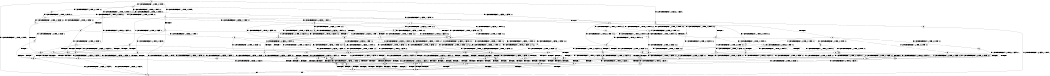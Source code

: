 digraph BCG {
size = "7, 10.5";
center = TRUE;
node [shape = circle];
0 [peripheries = 2];
0 -> 1 [label = "EX !0 !ATOMIC_EXCH_BRANCH (1, +1, TRUE, +0, 2, TRUE) !::"];
0 -> 2 [label = "EX !1 !ATOMIC_EXCH_BRANCH (1, +0, TRUE, +0, 1, TRUE) !::"];
0 -> 3 [label = "EX !2 !ATOMIC_EXCH_BRANCH (1, +0, FALSE, +1, 1, FALSE) !::"];
0 -> 4 [label = "EX !0 !ATOMIC_EXCH_BRANCH (1, +1, TRUE, +0, 2, TRUE) !::"];
2 -> 5 [label = "EX !1 !ATOMIC_EXCH_BRANCH (1, +0, TRUE, +0, 1, TRUE) !:0:1:"];
2 -> 6 [label = "EX !2 !ATOMIC_EXCH_BRANCH (1, +0, FALSE, +1, 1, FALSE) !:0:1:"];
2 -> 7 [label = "EX !0 !ATOMIC_EXCH_BRANCH (1, +1, TRUE, +0, 2, TRUE) !:0:1:"];
2 -> 8 [label = "EX !1 !ATOMIC_EXCH_BRANCH (1, +0, TRUE, +0, 1, TRUE) !:0:1:"];
3 -> 9 [label = "EX !0 !ATOMIC_EXCH_BRANCH (1, +1, TRUE, +0, 2, TRUE) !:0:1:2:"];
3 -> 10 [label = "TERMINATE !2"];
3 -> 11 [label = "EX !1 !ATOMIC_EXCH_BRANCH (1, +0, TRUE, +0, 1, TRUE) !:0:1:2:"];
3 -> 12 [label = "EX !0 !ATOMIC_EXCH_BRANCH (1, +1, TRUE, +0, 2, TRUE) !:0:1:2:"];
4 -> 13 [label = "TERMINATE !0"];
4 -> 14 [label = "TERMINATE !0"];
4 -> 15 [label = "EX !1 !ATOMIC_EXCH_BRANCH (1, +0, TRUE, +0, 1, FALSE) !:0:"];
4 -> 16 [label = "EX !2 !ATOMIC_EXCH_BRANCH (1, +0, FALSE, +1, 1, TRUE) !:0:"];
5 -> 17 [label = "EX !0 !ATOMIC_EXCH_BRANCH (1, +1, TRUE, +0, 2, TRUE) !:0:1:"];
6 -> 18 [label = "EX !1 !ATOMIC_EXCH_BRANCH (1, +0, TRUE, +0, 1, TRUE) !:0:1:2:"];
6 -> 19 [label = "TERMINATE !2"];
6 -> 20 [label = "EX !0 !ATOMIC_EXCH_BRANCH (1, +1, TRUE, +0, 2, TRUE) !:0:1:2:"];
6 -> 11 [label = "EX !1 !ATOMIC_EXCH_BRANCH (1, +0, TRUE, +0, 1, TRUE) !:0:1:2:"];
7 -> 21 [label = "EX !1 !ATOMIC_EXCH_BRANCH (1, +0, TRUE, +0, 1, FALSE) !:0:1:"];
7 -> 22 [label = "TERMINATE !0"];
7 -> 23 [label = "EX !2 !ATOMIC_EXCH_BRANCH (1, +0, FALSE, +1, 1, TRUE) !:0:1:"];
7 -> 24 [label = "EX !1 !ATOMIC_EXCH_BRANCH (1, +0, TRUE, +0, 1, FALSE) !:0:1:"];
8 -> 17 [label = "EX !0 !ATOMIC_EXCH_BRANCH (1, +1, TRUE, +0, 2, TRUE) !:0:1:"];
8 -> 6 [label = "EX !2 !ATOMIC_EXCH_BRANCH (1, +0, FALSE, +1, 1, FALSE) !:0:1:"];
8 -> 7 [label = "EX !0 !ATOMIC_EXCH_BRANCH (1, +1, TRUE, +0, 2, TRUE) !:0:1:"];
8 -> 8 [label = "EX !1 !ATOMIC_EXCH_BRANCH (1, +0, TRUE, +0, 1, TRUE) !:0:1:"];
9 -> 25 [label = "EX !1 !ATOMIC_EXCH_BRANCH (1, +0, TRUE, +0, 1, FALSE) !:0:1:2:"];
10 -> 26 [label = "EX !0 !ATOMIC_EXCH_BRANCH (1, +1, TRUE, +0, 2, TRUE) !:0:1:"];
10 -> 27 [label = "EX !1 !ATOMIC_EXCH_BRANCH (1, +0, TRUE, +0, 1, TRUE) !:0:1:"];
10 -> 28 [label = "EX !0 !ATOMIC_EXCH_BRANCH (1, +1, TRUE, +0, 2, TRUE) !:0:1:"];
11 -> 29 [label = "EX !0 !ATOMIC_EXCH_BRANCH (1, +1, TRUE, +0, 2, TRUE) !:0:1:2:"];
11 -> 19 [label = "TERMINATE !2"];
11 -> 20 [label = "EX !0 !ATOMIC_EXCH_BRANCH (1, +1, TRUE, +0, 2, TRUE) !:0:1:2:"];
11 -> 11 [label = "EX !1 !ATOMIC_EXCH_BRANCH (1, +0, TRUE, +0, 1, TRUE) !:0:1:2:"];
12 -> 25 [label = "EX !1 !ATOMIC_EXCH_BRANCH (1, +0, TRUE, +0, 1, FALSE) !:0:1:2:"];
12 -> 30 [label = "TERMINATE !2"];
12 -> 31 [label = "TERMINATE !0"];
12 -> 32 [label = "EX !1 !ATOMIC_EXCH_BRANCH (1, +0, TRUE, +0, 1, FALSE) !:0:1:2:"];
13 -> 1 [label = "EX !2 !ATOMIC_EXCH_BRANCH (1, +0, FALSE, +1, 1, TRUE) !::"];
14 -> 1 [label = "EX !2 !ATOMIC_EXCH_BRANCH (1, +0, FALSE, +1, 1, TRUE) !::"];
14 -> 33 [label = "EX !1 !ATOMIC_EXCH_BRANCH (1, +0, TRUE, +0, 1, FALSE) !::"];
14 -> 34 [label = "EX !2 !ATOMIC_EXCH_BRANCH (1, +0, FALSE, +1, 1, TRUE) !::"];
15 -> 35 [label = "TERMINATE !0"];
15 -> 36 [label = "TERMINATE !1"];
15 -> 37 [label = "TERMINATE !0"];
15 -> 38 [label = "EX !2 !ATOMIC_EXCH_BRANCH (1, +0, FALSE, +1, 1, FALSE) !:0:1:"];
16 -> 39 [label = "EX !2 !ATOMIC_EXCH_BRANCH (1, +0, FALSE, +1, 1, TRUE) !:0:1:2:"];
16 -> 40 [label = "TERMINATE !0"];
16 -> 41 [label = "EX !1 !ATOMIC_EXCH_BRANCH (1, +0, TRUE, +0, 1, FALSE) !:0:1:2:"];
16 -> 42 [label = "EX !2 !ATOMIC_EXCH_BRANCH (1, +0, FALSE, +1, 1, TRUE) !:0:1:2:"];
17 -> 21 [label = "EX !1 !ATOMIC_EXCH_BRANCH (1, +0, TRUE, +0, 1, FALSE) !:0:1:"];
18 -> 29 [label = "EX !0 !ATOMIC_EXCH_BRANCH (1, +1, TRUE, +0, 2, TRUE) !:0:1:2:"];
19 -> 43 [label = "EX !1 !ATOMIC_EXCH_BRANCH (1, +0, TRUE, +0, 1, TRUE) !:0:1:"];
19 -> 44 [label = "EX !0 !ATOMIC_EXCH_BRANCH (1, +1, TRUE, +0, 2, TRUE) !:0:1:"];
19 -> 27 [label = "EX !1 !ATOMIC_EXCH_BRANCH (1, +0, TRUE, +0, 1, TRUE) !:0:1:"];
20 -> 25 [label = "EX !1 !ATOMIC_EXCH_BRANCH (1, +0, TRUE, +0, 1, FALSE) !:0:1:2:"];
20 -> 45 [label = "TERMINATE !2"];
20 -> 46 [label = "TERMINATE !0"];
20 -> 32 [label = "EX !1 !ATOMIC_EXCH_BRANCH (1, +0, TRUE, +0, 1, FALSE) !:0:1:2:"];
21 -> 35 [label = "TERMINATE !0"];
22 -> 47 [label = "EX !1 !ATOMIC_EXCH_BRANCH (1, +0, TRUE, +0, 1, FALSE) !:1:"];
22 -> 48 [label = "EX !2 !ATOMIC_EXCH_BRANCH (1, +0, FALSE, +1, 1, TRUE) !:1:"];
22 -> 49 [label = "EX !1 !ATOMIC_EXCH_BRANCH (1, +0, TRUE, +0, 1, FALSE) !:1:"];
23 -> 50 [label = "EX !1 !ATOMIC_EXCH_BRANCH (1, +0, TRUE, +0, 1, FALSE) !:0:1:2:"];
23 -> 51 [label = "TERMINATE !0"];
23 -> 52 [label = "EX !2 !ATOMIC_EXCH_BRANCH (1, +0, FALSE, +1, 1, TRUE) !:0:1:2:"];
23 -> 41 [label = "EX !1 !ATOMIC_EXCH_BRANCH (1, +0, TRUE, +0, 1, FALSE) !:0:1:2:"];
24 -> 35 [label = "TERMINATE !0"];
24 -> 36 [label = "TERMINATE !1"];
24 -> 37 [label = "TERMINATE !0"];
24 -> 38 [label = "EX !2 !ATOMIC_EXCH_BRANCH (1, +0, FALSE, +1, 1, FALSE) !:0:1:"];
25 -> 53 [label = "TERMINATE !0"];
26 -> 54 [label = "EX !1 !ATOMIC_EXCH_BRANCH (1, +0, TRUE, +0, 1, FALSE) !:0:1:"];
27 -> 55 [label = "EX !0 !ATOMIC_EXCH_BRANCH (1, +1, TRUE, +0, 2, TRUE) !:0:1:"];
27 -> 44 [label = "EX !0 !ATOMIC_EXCH_BRANCH (1, +1, TRUE, +0, 2, TRUE) !:0:1:"];
27 -> 27 [label = "EX !1 !ATOMIC_EXCH_BRANCH (1, +0, TRUE, +0, 1, TRUE) !:0:1:"];
28 -> 54 [label = "EX !1 !ATOMIC_EXCH_BRANCH (1, +0, TRUE, +0, 1, FALSE) !:0:1:"];
28 -> 56 [label = "TERMINATE !0"];
28 -> 57 [label = "EX !1 !ATOMIC_EXCH_BRANCH (1, +0, TRUE, +0, 1, FALSE) !:0:1:"];
29 -> 25 [label = "EX !1 !ATOMIC_EXCH_BRANCH (1, +0, TRUE, +0, 1, FALSE) !:0:1:2:"];
30 -> 54 [label = "EX !1 !ATOMIC_EXCH_BRANCH (1, +0, TRUE, +0, 1, FALSE) !:0:1:"];
30 -> 56 [label = "TERMINATE !0"];
30 -> 57 [label = "EX !1 !ATOMIC_EXCH_BRANCH (1, +0, TRUE, +0, 1, FALSE) !:0:1:"];
31 -> 58 [label = "EX !1 !ATOMIC_EXCH_BRANCH (1, +0, TRUE, +0, 1, FALSE) !:1:2:"];
31 -> 56 [label = "TERMINATE !2"];
31 -> 59 [label = "EX !1 !ATOMIC_EXCH_BRANCH (1, +0, TRUE, +0, 1, FALSE) !:1:2:"];
32 -> 53 [label = "TERMINATE !0"];
32 -> 60 [label = "TERMINATE !1"];
32 -> 61 [label = "TERMINATE !2"];
32 -> 62 [label = "TERMINATE !0"];
33 -> 63 [label = "TERMINATE !1"];
33 -> 64 [label = "TERMINATE !1"];
33 -> 65 [label = "EX !2 !ATOMIC_EXCH_BRANCH (1, +0, FALSE, +1, 1, FALSE) !:1:"];
34 -> 66 [label = "EX !2 !ATOMIC_EXCH_BRANCH (1, +0, FALSE, +1, 1, TRUE) !:1:2:"];
34 -> 67 [label = "EX !1 !ATOMIC_EXCH_BRANCH (1, +0, TRUE, +0, 1, FALSE) !:1:2:"];
34 -> 68 [label = "EX !2 !ATOMIC_EXCH_BRANCH (1, +0, FALSE, +1, 1, TRUE) !:1:2:"];
35 -> 63 [label = "TERMINATE !1"];
36 -> 63 [label = "TERMINATE !0"];
36 -> 64 [label = "TERMINATE !0"];
36 -> 69 [label = "EX !2 !ATOMIC_EXCH_BRANCH (1, +0, FALSE, +1, 1, FALSE) !:0:"];
37 -> 63 [label = "TERMINATE !1"];
37 -> 64 [label = "TERMINATE !1"];
37 -> 65 [label = "EX !2 !ATOMIC_EXCH_BRANCH (1, +0, FALSE, +1, 1, FALSE) !:1:"];
38 -> 53 [label = "TERMINATE !0"];
38 -> 60 [label = "TERMINATE !1"];
38 -> 61 [label = "TERMINATE !2"];
38 -> 62 [label = "TERMINATE !0"];
39 -> 50 [label = "EX !1 !ATOMIC_EXCH_BRANCH (1, +0, TRUE, +0, 1, FALSE) !:0:1:2:"];
40 -> 66 [label = "EX !2 !ATOMIC_EXCH_BRANCH (1, +0, FALSE, +1, 1, TRUE) !:1:2:"];
40 -> 67 [label = "EX !1 !ATOMIC_EXCH_BRANCH (1, +0, TRUE, +0, 1, FALSE) !:1:2:"];
40 -> 68 [label = "EX !2 !ATOMIC_EXCH_BRANCH (1, +0, FALSE, +1, 1, TRUE) !:1:2:"];
41 -> 70 [label = "EX !2 !ATOMIC_EXCH_BRANCH (1, +0, FALSE, +1, 1, FALSE) !:0:1:2:"];
41 -> 71 [label = "TERMINATE !1"];
41 -> 72 [label = "TERMINATE !0"];
41 -> 73 [label = "EX !2 !ATOMIC_EXCH_BRANCH (1, +0, FALSE, +1, 1, FALSE) !:0:1:2:"];
42 -> 50 [label = "EX !1 !ATOMIC_EXCH_BRANCH (1, +0, TRUE, +0, 1, FALSE) !:0:1:2:"];
42 -> 40 [label = "TERMINATE !0"];
42 -> 41 [label = "EX !1 !ATOMIC_EXCH_BRANCH (1, +0, TRUE, +0, 1, FALSE) !:0:1:2:"];
42 -> 42 [label = "EX !2 !ATOMIC_EXCH_BRANCH (1, +0, FALSE, +1, 1, TRUE) !:0:1:2:"];
43 -> 55 [label = "EX !0 !ATOMIC_EXCH_BRANCH (1, +1, TRUE, +0, 2, TRUE) !:0:1:"];
44 -> 54 [label = "EX !1 !ATOMIC_EXCH_BRANCH (1, +0, TRUE, +0, 1, FALSE) !:0:1:"];
44 -> 74 [label = "TERMINATE !0"];
44 -> 57 [label = "EX !1 !ATOMIC_EXCH_BRANCH (1, +0, TRUE, +0, 1, FALSE) !:0:1:"];
45 -> 54 [label = "EX !1 !ATOMIC_EXCH_BRANCH (1, +0, TRUE, +0, 1, FALSE) !:0:1:"];
45 -> 74 [label = "TERMINATE !0"];
45 -> 57 [label = "EX !1 !ATOMIC_EXCH_BRANCH (1, +0, TRUE, +0, 1, FALSE) !:0:1:"];
46 -> 58 [label = "EX !1 !ATOMIC_EXCH_BRANCH (1, +0, TRUE, +0, 1, FALSE) !:1:2:"];
46 -> 74 [label = "TERMINATE !2"];
46 -> 59 [label = "EX !1 !ATOMIC_EXCH_BRANCH (1, +0, TRUE, +0, 1, FALSE) !:1:2:"];
47 -> 63 [label = "TERMINATE !1"];
48 -> 75 [label = "EX !1 !ATOMIC_EXCH_BRANCH (1, +0, TRUE, +0, 1, FALSE) !:1:2:"];
48 -> 76 [label = "EX !2 !ATOMIC_EXCH_BRANCH (1, +0, FALSE, +1, 1, TRUE) !:1:2:"];
48 -> 67 [label = "EX !1 !ATOMIC_EXCH_BRANCH (1, +0, TRUE, +0, 1, FALSE) !:1:2:"];
49 -> 63 [label = "TERMINATE !1"];
49 -> 64 [label = "TERMINATE !1"];
49 -> 65 [label = "EX !2 !ATOMIC_EXCH_BRANCH (1, +0, FALSE, +1, 1, FALSE) !:1:"];
50 -> 70 [label = "EX !2 !ATOMIC_EXCH_BRANCH (1, +0, FALSE, +1, 1, FALSE) !:0:1:2:"];
51 -> 75 [label = "EX !1 !ATOMIC_EXCH_BRANCH (1, +0, TRUE, +0, 1, FALSE) !:1:2:"];
51 -> 76 [label = "EX !2 !ATOMIC_EXCH_BRANCH (1, +0, FALSE, +1, 1, TRUE) !:1:2:"];
51 -> 67 [label = "EX !1 !ATOMIC_EXCH_BRANCH (1, +0, TRUE, +0, 1, FALSE) !:1:2:"];
52 -> 50 [label = "EX !1 !ATOMIC_EXCH_BRANCH (1, +0, TRUE, +0, 1, FALSE) !:0:1:2:"];
52 -> 51 [label = "TERMINATE !0"];
52 -> 52 [label = "EX !2 !ATOMIC_EXCH_BRANCH (1, +0, FALSE, +1, 1, TRUE) !:0:1:2:"];
52 -> 41 [label = "EX !1 !ATOMIC_EXCH_BRANCH (1, +0, TRUE, +0, 1, FALSE) !:0:1:2:"];
53 -> 77 [label = "TERMINATE !2"];
54 -> 77 [label = "TERMINATE !0"];
55 -> 54 [label = "EX !1 !ATOMIC_EXCH_BRANCH (1, +0, TRUE, +0, 1, FALSE) !:0:1:"];
56 -> 78 [label = "EX !1 !ATOMIC_EXCH_BRANCH (1, +0, TRUE, +0, 1, FALSE) !:1:"];
56 -> 79 [label = "EX !1 !ATOMIC_EXCH_BRANCH (1, +0, TRUE, +0, 1, FALSE) !:1:"];
57 -> 77 [label = "TERMINATE !0"];
57 -> 80 [label = "TERMINATE !1"];
57 -> 81 [label = "TERMINATE !0"];
58 -> 77 [label = "TERMINATE !2"];
59 -> 77 [label = "TERMINATE !2"];
59 -> 82 [label = "TERMINATE !1"];
59 -> 81 [label = "TERMINATE !2"];
60 -> 83 [label = "TERMINATE !0"];
60 -> 80 [label = "TERMINATE !2"];
60 -> 82 [label = "TERMINATE !0"];
61 -> 77 [label = "TERMINATE !0"];
61 -> 80 [label = "TERMINATE !1"];
61 -> 81 [label = "TERMINATE !0"];
62 -> 77 [label = "TERMINATE !2"];
62 -> 82 [label = "TERMINATE !1"];
62 -> 81 [label = "TERMINATE !2"];
63 -> 1 [label = "EX !2 !ATOMIC_EXCH_BRANCH (1, +0, FALSE, +1, 1, FALSE) !::"];
64 -> 1 [label = "EX !2 !ATOMIC_EXCH_BRANCH (1, +0, FALSE, +1, 1, FALSE) !::"];
64 -> 84 [label = "EX !2 !ATOMIC_EXCH_BRANCH (1, +0, FALSE, +1, 1, FALSE) !::"];
65 -> 77 [label = "TERMINATE !2"];
65 -> 82 [label = "TERMINATE !1"];
65 -> 81 [label = "TERMINATE !2"];
66 -> 75 [label = "EX !1 !ATOMIC_EXCH_BRANCH (1, +0, TRUE, +0, 1, FALSE) !:1:2:"];
67 -> 85 [label = "EX !2 !ATOMIC_EXCH_BRANCH (1, +0, FALSE, +1, 1, FALSE) !:1:2:"];
67 -> 86 [label = "TERMINATE !1"];
67 -> 87 [label = "EX !2 !ATOMIC_EXCH_BRANCH (1, +0, FALSE, +1, 1, FALSE) !:1:2:"];
68 -> 75 [label = "EX !1 !ATOMIC_EXCH_BRANCH (1, +0, TRUE, +0, 1, FALSE) !:1:2:"];
68 -> 67 [label = "EX !1 !ATOMIC_EXCH_BRANCH (1, +0, TRUE, +0, 1, FALSE) !:1:2:"];
68 -> 68 [label = "EX !2 !ATOMIC_EXCH_BRANCH (1, +0, FALSE, +1, 1, TRUE) !:1:2:"];
69 -> 83 [label = "TERMINATE !0"];
69 -> 80 [label = "TERMINATE !2"];
69 -> 82 [label = "TERMINATE !0"];
70 -> 53 [label = "TERMINATE !0"];
71 -> 88 [label = "EX !2 !ATOMIC_EXCH_BRANCH (1, +0, FALSE, +1, 1, FALSE) !:0:2:"];
71 -> 86 [label = "TERMINATE !0"];
71 -> 89 [label = "EX !2 !ATOMIC_EXCH_BRANCH (1, +0, FALSE, +1, 1, FALSE) !:0:2:"];
72 -> 85 [label = "EX !2 !ATOMIC_EXCH_BRANCH (1, +0, FALSE, +1, 1, FALSE) !:1:2:"];
72 -> 86 [label = "TERMINATE !1"];
72 -> 87 [label = "EX !2 !ATOMIC_EXCH_BRANCH (1, +0, FALSE, +1, 1, FALSE) !:1:2:"];
73 -> 53 [label = "TERMINATE !0"];
73 -> 60 [label = "TERMINATE !1"];
73 -> 61 [label = "TERMINATE !2"];
73 -> 62 [label = "TERMINATE !0"];
74 -> 78 [label = "EX !1 !ATOMIC_EXCH_BRANCH (1, +0, TRUE, +0, 1, FALSE) !:1:"];
74 -> 79 [label = "EX !1 !ATOMIC_EXCH_BRANCH (1, +0, TRUE, +0, 1, FALSE) !:1:"];
75 -> 85 [label = "EX !2 !ATOMIC_EXCH_BRANCH (1, +0, FALSE, +1, 1, FALSE) !:1:2:"];
76 -> 75 [label = "EX !1 !ATOMIC_EXCH_BRANCH (1, +0, TRUE, +0, 1, FALSE) !:1:2:"];
76 -> 76 [label = "EX !2 !ATOMIC_EXCH_BRANCH (1, +0, FALSE, +1, 1, TRUE) !:1:2:"];
76 -> 67 [label = "EX !1 !ATOMIC_EXCH_BRANCH (1, +0, TRUE, +0, 1, FALSE) !:1:2:"];
77 -> 90 [label = "TERMINATE !1"];
78 -> 90 [label = "TERMINATE !1"];
79 -> 90 [label = "TERMINATE !1"];
79 -> 91 [label = "TERMINATE !1"];
80 -> 90 [label = "TERMINATE !0"];
80 -> 91 [label = "TERMINATE !0"];
81 -> 90 [label = "TERMINATE !1"];
81 -> 91 [label = "TERMINATE !1"];
82 -> 90 [label = "TERMINATE !2"];
82 -> 91 [label = "TERMINATE !2"];
83 -> 90 [label = "TERMINATE !2"];
84 -> 90 [label = "TERMINATE !2"];
84 -> 91 [label = "TERMINATE !2"];
85 -> 77 [label = "TERMINATE !2"];
86 -> 92 [label = "EX !2 !ATOMIC_EXCH_BRANCH (1, +0, FALSE, +1, 1, FALSE) !:2:"];
86 -> 93 [label = "EX !2 !ATOMIC_EXCH_BRANCH (1, +0, FALSE, +1, 1, FALSE) !:2:"];
87 -> 77 [label = "TERMINATE !2"];
87 -> 82 [label = "TERMINATE !1"];
87 -> 81 [label = "TERMINATE !2"];
88 -> 83 [label = "TERMINATE !0"];
89 -> 83 [label = "TERMINATE !0"];
89 -> 80 [label = "TERMINATE !2"];
89 -> 82 [label = "TERMINATE !0"];
90 -> 1 [label = "exit"];
91 -> 1 [label = "exit"];
92 -> 90 [label = "TERMINATE !2"];
93 -> 90 [label = "TERMINATE !2"];
93 -> 91 [label = "TERMINATE !2"];
}

